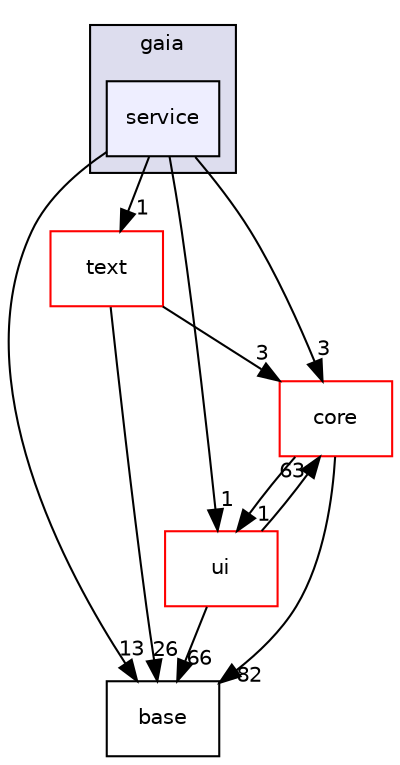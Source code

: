 digraph G {
  compound=true
  node [ fontsize="10", fontname="Helvetica"];
  edge [ labelfontsize="10", labelfontname="Helvetica"];
  subgraph clusterdir_1456e22c17612b474594c42fce5c0653 {
    graph [ bgcolor="#ddddee", pencolor="black", label="gaia" fontname="Helvetica", fontsize="10", URL="dir_1456e22c17612b474594c42fce5c0653.html"]
  dir_44109765c64102451673bbfe151943cb [shape=box, label="service", style="filled", fillcolor="#eeeeff", pencolor="black", URL="dir_44109765c64102451673bbfe151943cb.html"];
  }
  dir_b98b12586488ba5e0e939db14ac68880 [shape=box label="text" fillcolor="white" style="filled" color="red" URL="dir_b98b12586488ba5e0e939db14ac68880.html"];
  dir_8172b99120729303d882dab2771c72a0 [shape=box label="ui" fillcolor="white" style="filled" color="red" URL="dir_8172b99120729303d882dab2771c72a0.html"];
  dir_18e718a92f1e56f596f9b4a710826a5a [shape=box label="core" fillcolor="white" style="filled" color="red" URL="dir_18e718a92f1e56f596f9b4a710826a5a.html"];
  dir_96bebcbd622f6ba3e4502d519ed457a0 [shape=box label="base" URL="dir_96bebcbd622f6ba3e4502d519ed457a0.html"];
  dir_b98b12586488ba5e0e939db14ac68880->dir_18e718a92f1e56f596f9b4a710826a5a [headlabel="3", labeldistance=1.5 headhref="dir_000040_000019.html"];
  dir_b98b12586488ba5e0e939db14ac68880->dir_96bebcbd622f6ba3e4502d519ed457a0 [headlabel="26", labeldistance=1.5 headhref="dir_000040_000005.html"];
  dir_8172b99120729303d882dab2771c72a0->dir_18e718a92f1e56f596f9b4a710826a5a [headlabel="63", labeldistance=1.5 headhref="dir_000055_000019.html"];
  dir_8172b99120729303d882dab2771c72a0->dir_96bebcbd622f6ba3e4502d519ed457a0 [headlabel="66", labeldistance=1.5 headhref="dir_000055_000005.html"];
  dir_18e718a92f1e56f596f9b4a710826a5a->dir_8172b99120729303d882dab2771c72a0 [headlabel="1", labeldistance=1.5 headhref="dir_000019_000055.html"];
  dir_18e718a92f1e56f596f9b4a710826a5a->dir_96bebcbd622f6ba3e4502d519ed457a0 [headlabel="82", labeldistance=1.5 headhref="dir_000019_000005.html"];
  dir_44109765c64102451673bbfe151943cb->dir_b98b12586488ba5e0e939db14ac68880 [headlabel="1", labeldistance=1.5 headhref="dir_000047_000040.html"];
  dir_44109765c64102451673bbfe151943cb->dir_8172b99120729303d882dab2771c72a0 [headlabel="1", labeldistance=1.5 headhref="dir_000047_000055.html"];
  dir_44109765c64102451673bbfe151943cb->dir_18e718a92f1e56f596f9b4a710826a5a [headlabel="3", labeldistance=1.5 headhref="dir_000047_000019.html"];
  dir_44109765c64102451673bbfe151943cb->dir_96bebcbd622f6ba3e4502d519ed457a0 [headlabel="13", labeldistance=1.5 headhref="dir_000047_000005.html"];
}
